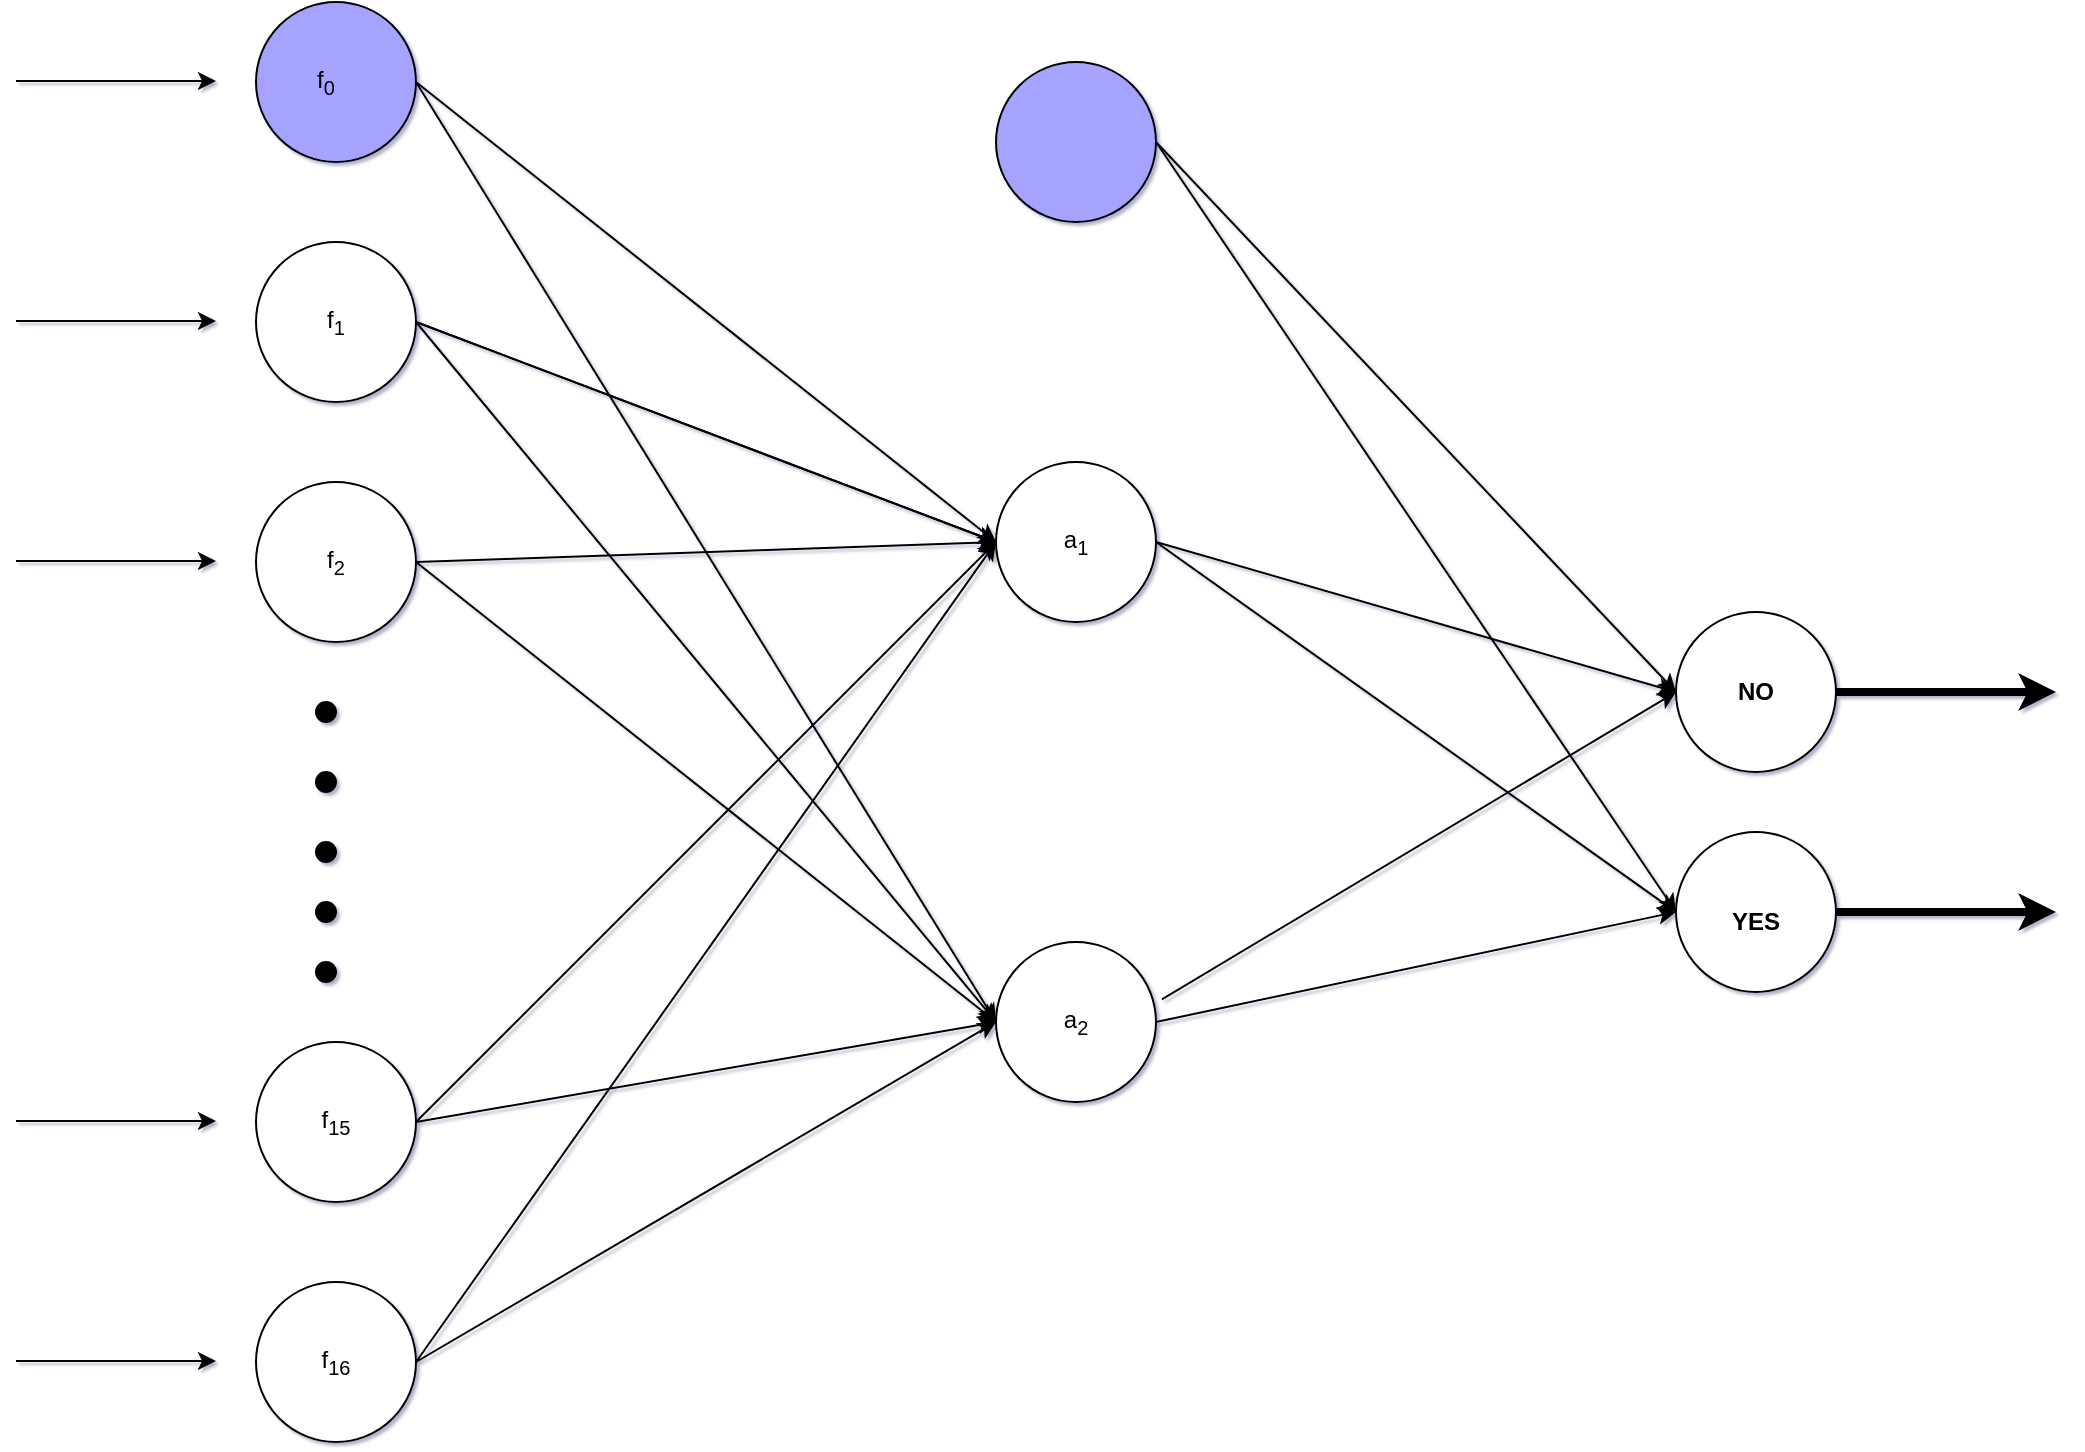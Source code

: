 <mxfile version="14.6.13" type="device"><diagram id="kBEdEl6-EKCiRU6IMhuc" name="Page-1"><mxGraphModel dx="1447" dy="803" grid="0" gridSize="10" guides="1" tooltips="1" connect="1" arrows="1" fold="1" page="0" pageScale="1" pageWidth="850" pageHeight="1100" math="0" shadow="1"><root><mxCell id="0"/><mxCell id="1" parent="0"/><mxCell id="bZ22wSzp68CLQJnivixf-1" value="" style="ellipse;whiteSpace=wrap;html=1;aspect=fixed;fillColor=#A6A3FF;" vertex="1" parent="1"><mxGeometry x="150" y="160" width="80" height="80" as="geometry"/></mxCell><mxCell id="bZ22wSzp68CLQJnivixf-2" value="" style="ellipse;whiteSpace=wrap;html=1;aspect=fixed;" vertex="1" parent="1"><mxGeometry x="150" y="280" width="80" height="80" as="geometry"/></mxCell><mxCell id="bZ22wSzp68CLQJnivixf-3" value="" style="ellipse;whiteSpace=wrap;html=1;aspect=fixed;" vertex="1" parent="1"><mxGeometry x="150" y="400" width="80" height="80" as="geometry"/></mxCell><mxCell id="bZ22wSzp68CLQJnivixf-4" value="" style="ellipse;whiteSpace=wrap;html=1;aspect=fixed;" vertex="1" parent="1"><mxGeometry x="150" y="680" width="80" height="80" as="geometry"/></mxCell><mxCell id="bZ22wSzp68CLQJnivixf-5" value="" style="ellipse;whiteSpace=wrap;html=1;aspect=fixed;fillColor=#000000;" vertex="1" parent="1"><mxGeometry x="180" y="510" width="10" height="10" as="geometry"/></mxCell><mxCell id="bZ22wSzp68CLQJnivixf-8" value="" style="ellipse;whiteSpace=wrap;html=1;aspect=fixed;fillColor=#000000;" vertex="1" parent="1"><mxGeometry x="180" y="545" width="10" height="10" as="geometry"/></mxCell><mxCell id="bZ22wSzp68CLQJnivixf-9" value="" style="ellipse;whiteSpace=wrap;html=1;aspect=fixed;fillColor=#000000;" vertex="1" parent="1"><mxGeometry x="180" y="580" width="10" height="10" as="geometry"/></mxCell><mxCell id="bZ22wSzp68CLQJnivixf-10" value="" style="ellipse;whiteSpace=wrap;html=1;aspect=fixed;fillColor=#000000;" vertex="1" parent="1"><mxGeometry x="180" y="610" width="10" height="10" as="geometry"/></mxCell><mxCell id="bZ22wSzp68CLQJnivixf-11" value="" style="ellipse;whiteSpace=wrap;html=1;aspect=fixed;fillColor=#000000;" vertex="1" parent="1"><mxGeometry x="180" y="640" width="10" height="10" as="geometry"/></mxCell><mxCell id="bZ22wSzp68CLQJnivixf-12" value="" style="ellipse;whiteSpace=wrap;html=1;aspect=fixed;" vertex="1" parent="1"><mxGeometry x="150" y="800" width="80" height="80" as="geometry"/></mxCell><mxCell id="bZ22wSzp68CLQJnivixf-13" value="f&lt;sub&gt;2&lt;/sub&gt;" style="text;html=1;strokeColor=none;fillColor=none;align=center;verticalAlign=middle;whiteSpace=wrap;rounded=0;" vertex="1" parent="1"><mxGeometry x="170" y="430" width="40" height="20" as="geometry"/></mxCell><mxCell id="bZ22wSzp68CLQJnivixf-15" value="f&lt;sub&gt;0&lt;/sub&gt;" style="text;html=1;strokeColor=none;fillColor=none;align=center;verticalAlign=middle;whiteSpace=wrap;rounded=0;" vertex="1" parent="1"><mxGeometry x="165" y="190" width="40" height="20" as="geometry"/></mxCell><mxCell id="bZ22wSzp68CLQJnivixf-16" value="f&lt;sub&gt;1&lt;/sub&gt;" style="text;html=1;strokeColor=none;fillColor=none;align=center;verticalAlign=middle;whiteSpace=wrap;rounded=0;" vertex="1" parent="1"><mxGeometry x="170" y="310" width="40" height="20" as="geometry"/></mxCell><mxCell id="bZ22wSzp68CLQJnivixf-17" value="f&lt;sub&gt;16&lt;/sub&gt;" style="text;html=1;strokeColor=none;fillColor=none;align=center;verticalAlign=middle;whiteSpace=wrap;rounded=0;" vertex="1" parent="1"><mxGeometry x="170" y="830" width="40" height="20" as="geometry"/></mxCell><mxCell id="bZ22wSzp68CLQJnivixf-18" value="f&lt;sub&gt;15&lt;/sub&gt;" style="text;html=1;strokeColor=none;fillColor=none;align=center;verticalAlign=middle;whiteSpace=wrap;rounded=0;" vertex="1" parent="1"><mxGeometry x="170" y="710" width="40" height="20" as="geometry"/></mxCell><mxCell id="bZ22wSzp68CLQJnivixf-19" value="" style="endArrow=classic;html=1;" edge="1" parent="1"><mxGeometry width="50" height="50" relative="1" as="geometry"><mxPoint x="30" y="199.5" as="sourcePoint"/><mxPoint x="130" y="199.5" as="targetPoint"/></mxGeometry></mxCell><mxCell id="bZ22wSzp68CLQJnivixf-20" value="" style="endArrow=classic;html=1;" edge="1" parent="1"><mxGeometry width="50" height="50" relative="1" as="geometry"><mxPoint x="30" y="319.5" as="sourcePoint"/><mxPoint x="130" y="319.5" as="targetPoint"/></mxGeometry></mxCell><mxCell id="bZ22wSzp68CLQJnivixf-21" value="" style="endArrow=classic;html=1;" edge="1" parent="1"><mxGeometry width="50" height="50" relative="1" as="geometry"><mxPoint x="30" y="439.5" as="sourcePoint"/><mxPoint x="130" y="439.5" as="targetPoint"/></mxGeometry></mxCell><mxCell id="bZ22wSzp68CLQJnivixf-22" value="" style="endArrow=classic;html=1;" edge="1" parent="1"><mxGeometry width="50" height="50" relative="1" as="geometry"><mxPoint x="30" y="719.5" as="sourcePoint"/><mxPoint x="130" y="719.5" as="targetPoint"/></mxGeometry></mxCell><mxCell id="bZ22wSzp68CLQJnivixf-23" value="" style="endArrow=classic;html=1;" edge="1" parent="1"><mxGeometry width="50" height="50" relative="1" as="geometry"><mxPoint x="30" y="839.5" as="sourcePoint"/><mxPoint x="130" y="839.5" as="targetPoint"/></mxGeometry></mxCell><mxCell id="bZ22wSzp68CLQJnivixf-24" value="" style="ellipse;whiteSpace=wrap;html=1;aspect=fixed;fillColor=#A6A3FF;" vertex="1" parent="1"><mxGeometry x="520" y="190" width="80" height="80" as="geometry"/></mxCell><mxCell id="bZ22wSzp68CLQJnivixf-25" value="" style="ellipse;whiteSpace=wrap;html=1;aspect=fixed;" vertex="1" parent="1"><mxGeometry x="520" y="390" width="80" height="80" as="geometry"/></mxCell><mxCell id="bZ22wSzp68CLQJnivixf-26" value="a&lt;sub&gt;2&lt;/sub&gt;" style="ellipse;whiteSpace=wrap;html=1;aspect=fixed;" vertex="1" parent="1"><mxGeometry x="520" y="630" width="80" height="80" as="geometry"/></mxCell><mxCell id="bZ22wSzp68CLQJnivixf-27" value="" style="ellipse;whiteSpace=wrap;html=1;aspect=fixed;" vertex="1" parent="1"><mxGeometry x="860" y="465" width="80" height="80" as="geometry"/></mxCell><mxCell id="bZ22wSzp68CLQJnivixf-28" value="" style="ellipse;whiteSpace=wrap;html=1;aspect=fixed;" vertex="1" parent="1"><mxGeometry x="860" y="575" width="80" height="80" as="geometry"/></mxCell><mxCell id="bZ22wSzp68CLQJnivixf-29" value="" style="endArrow=classic;html=1;exitX=1;exitY=0.5;exitDx=0;exitDy=0;entryX=0;entryY=0.5;entryDx=0;entryDy=0;" edge="1" parent="1" source="bZ22wSzp68CLQJnivixf-2" target="bZ22wSzp68CLQJnivixf-25"><mxGeometry width="50" height="50" relative="1" as="geometry"><mxPoint x="600" y="560" as="sourcePoint"/><mxPoint x="650" y="510" as="targetPoint"/></mxGeometry></mxCell><mxCell id="bZ22wSzp68CLQJnivixf-30" value="" style="endArrow=classic;html=1;exitX=1;exitY=0.5;exitDx=0;exitDy=0;entryX=0;entryY=0.5;entryDx=0;entryDy=0;" edge="1" parent="1" source="bZ22wSzp68CLQJnivixf-1" target="bZ22wSzp68CLQJnivixf-25"><mxGeometry width="50" height="50" relative="1" as="geometry"><mxPoint x="600" y="560" as="sourcePoint"/><mxPoint x="650" y="510" as="targetPoint"/></mxGeometry></mxCell><mxCell id="bZ22wSzp68CLQJnivixf-31" value="" style="endArrow=classic;html=1;exitX=1;exitY=0.5;exitDx=0;exitDy=0;entryX=0;entryY=0.5;entryDx=0;entryDy=0;" edge="1" parent="1" source="bZ22wSzp68CLQJnivixf-1" target="bZ22wSzp68CLQJnivixf-26"><mxGeometry width="50" height="50" relative="1" as="geometry"><mxPoint x="600" y="560" as="sourcePoint"/><mxPoint x="650" y="510" as="targetPoint"/></mxGeometry></mxCell><mxCell id="bZ22wSzp68CLQJnivixf-32" value="" style="endArrow=classic;html=1;exitX=1;exitY=0.5;exitDx=0;exitDy=0;entryX=0;entryY=0.5;entryDx=0;entryDy=0;" edge="1" parent="1" source="bZ22wSzp68CLQJnivixf-2" target="bZ22wSzp68CLQJnivixf-25"><mxGeometry width="50" height="50" relative="1" as="geometry"><mxPoint x="600" y="560" as="sourcePoint"/><mxPoint x="650" y="510" as="targetPoint"/></mxGeometry></mxCell><mxCell id="bZ22wSzp68CLQJnivixf-33" value="" style="endArrow=classic;html=1;exitX=1;exitY=0.5;exitDx=0;exitDy=0;entryX=0;entryY=0.5;entryDx=0;entryDy=0;" edge="1" parent="1" source="bZ22wSzp68CLQJnivixf-3" target="bZ22wSzp68CLQJnivixf-25"><mxGeometry width="50" height="50" relative="1" as="geometry"><mxPoint x="600" y="560" as="sourcePoint"/><mxPoint x="650" y="510" as="targetPoint"/></mxGeometry></mxCell><mxCell id="bZ22wSzp68CLQJnivixf-34" value="" style="endArrow=classic;html=1;exitX=1;exitY=0.5;exitDx=0;exitDy=0;entryX=0;entryY=0.5;entryDx=0;entryDy=0;" edge="1" parent="1" source="bZ22wSzp68CLQJnivixf-2" target="bZ22wSzp68CLQJnivixf-26"><mxGeometry width="50" height="50" relative="1" as="geometry"><mxPoint x="260" y="370" as="sourcePoint"/><mxPoint x="650" y="510" as="targetPoint"/></mxGeometry></mxCell><mxCell id="bZ22wSzp68CLQJnivixf-35" value="" style="endArrow=classic;html=1;exitX=1;exitY=0.5;exitDx=0;exitDy=0;entryX=0;entryY=0.5;entryDx=0;entryDy=0;" edge="1" parent="1" source="bZ22wSzp68CLQJnivixf-3" target="bZ22wSzp68CLQJnivixf-26"><mxGeometry width="50" height="50" relative="1" as="geometry"><mxPoint x="600" y="560" as="sourcePoint"/><mxPoint x="650" y="510" as="targetPoint"/></mxGeometry></mxCell><mxCell id="bZ22wSzp68CLQJnivixf-36" value="" style="endArrow=classic;html=1;exitX=1;exitY=0.5;exitDx=0;exitDy=0;entryX=0;entryY=0.5;entryDx=0;entryDy=0;" edge="1" parent="1" source="bZ22wSzp68CLQJnivixf-4" target="bZ22wSzp68CLQJnivixf-25"><mxGeometry width="50" height="50" relative="1" as="geometry"><mxPoint x="600" y="560" as="sourcePoint"/><mxPoint x="650" y="510" as="targetPoint"/></mxGeometry></mxCell><mxCell id="bZ22wSzp68CLQJnivixf-37" value="" style="endArrow=classic;html=1;exitX=1;exitY=0.5;exitDx=0;exitDy=0;entryX=0;entryY=0.5;entryDx=0;entryDy=0;" edge="1" parent="1" source="bZ22wSzp68CLQJnivixf-4" target="bZ22wSzp68CLQJnivixf-26"><mxGeometry width="50" height="50" relative="1" as="geometry"><mxPoint x="600" y="560" as="sourcePoint"/><mxPoint x="470" y="690" as="targetPoint"/></mxGeometry></mxCell><mxCell id="bZ22wSzp68CLQJnivixf-38" value="" style="endArrow=classic;html=1;exitX=1;exitY=0.5;exitDx=0;exitDy=0;entryX=0;entryY=0.5;entryDx=0;entryDy=0;" edge="1" parent="1" source="bZ22wSzp68CLQJnivixf-12" target="bZ22wSzp68CLQJnivixf-25"><mxGeometry width="50" height="50" relative="1" as="geometry"><mxPoint x="600" y="560" as="sourcePoint"/><mxPoint x="650" y="510" as="targetPoint"/></mxGeometry></mxCell><mxCell id="bZ22wSzp68CLQJnivixf-39" value="" style="endArrow=classic;html=1;exitX=1;exitY=0.5;exitDx=0;exitDy=0;entryX=0;entryY=0.5;entryDx=0;entryDy=0;" edge="1" parent="1" source="bZ22wSzp68CLQJnivixf-12" target="bZ22wSzp68CLQJnivixf-26"><mxGeometry width="50" height="50" relative="1" as="geometry"><mxPoint x="600" y="560" as="sourcePoint"/><mxPoint x="650" y="510" as="targetPoint"/></mxGeometry></mxCell><mxCell id="bZ22wSzp68CLQJnivixf-40" value="" style="endArrow=classic;html=1;exitX=1;exitY=0.5;exitDx=0;exitDy=0;entryX=0;entryY=0.5;entryDx=0;entryDy=0;" edge="1" parent="1" source="bZ22wSzp68CLQJnivixf-24" target="bZ22wSzp68CLQJnivixf-27"><mxGeometry width="50" height="50" relative="1" as="geometry"><mxPoint x="600" y="560" as="sourcePoint"/><mxPoint x="780" y="400" as="targetPoint"/></mxGeometry></mxCell><mxCell id="bZ22wSzp68CLQJnivixf-41" value="" style="endArrow=classic;html=1;exitX=1;exitY=0.5;exitDx=0;exitDy=0;entryX=0;entryY=0.5;entryDx=0;entryDy=0;" edge="1" parent="1" source="bZ22wSzp68CLQJnivixf-25" target="bZ22wSzp68CLQJnivixf-27"><mxGeometry width="50" height="50" relative="1" as="geometry"><mxPoint x="600" y="560" as="sourcePoint"/><mxPoint x="650" y="510" as="targetPoint"/></mxGeometry></mxCell><mxCell id="bZ22wSzp68CLQJnivixf-42" value="" style="endArrow=classic;html=1;exitX=1.037;exitY=0.358;exitDx=0;exitDy=0;exitPerimeter=0;entryX=0;entryY=0.5;entryDx=0;entryDy=0;" edge="1" parent="1" source="bZ22wSzp68CLQJnivixf-26" target="bZ22wSzp68CLQJnivixf-27"><mxGeometry width="50" height="50" relative="1" as="geometry"><mxPoint x="600" y="560" as="sourcePoint"/><mxPoint x="760" y="430" as="targetPoint"/></mxGeometry></mxCell><mxCell id="bZ22wSzp68CLQJnivixf-43" value="" style="endArrow=classic;html=1;exitX=1;exitY=0.5;exitDx=0;exitDy=0;entryX=0;entryY=0.5;entryDx=0;entryDy=0;" edge="1" parent="1" source="bZ22wSzp68CLQJnivixf-24" target="bZ22wSzp68CLQJnivixf-28"><mxGeometry width="50" height="50" relative="1" as="geometry"><mxPoint x="600" y="560" as="sourcePoint"/><mxPoint x="650" y="510" as="targetPoint"/></mxGeometry></mxCell><mxCell id="bZ22wSzp68CLQJnivixf-44" value="" style="endArrow=classic;html=1;entryX=0;entryY=0.5;entryDx=0;entryDy=0;exitX=1;exitY=0.5;exitDx=0;exitDy=0;" edge="1" parent="1" source="bZ22wSzp68CLQJnivixf-25" target="bZ22wSzp68CLQJnivixf-28"><mxGeometry width="50" height="50" relative="1" as="geometry"><mxPoint x="550" y="510" as="sourcePoint"/><mxPoint x="650" y="510" as="targetPoint"/></mxGeometry></mxCell><mxCell id="bZ22wSzp68CLQJnivixf-45" value="" style="endArrow=classic;html=1;exitX=1;exitY=0.5;exitDx=0;exitDy=0;entryX=0;entryY=0.5;entryDx=0;entryDy=0;" edge="1" parent="1" source="bZ22wSzp68CLQJnivixf-26" target="bZ22wSzp68CLQJnivixf-28"><mxGeometry width="50" height="50" relative="1" as="geometry"><mxPoint x="600" y="560" as="sourcePoint"/><mxPoint x="650" y="510" as="targetPoint"/></mxGeometry></mxCell><mxCell id="bZ22wSzp68CLQJnivixf-47" value="" style="endArrow=classic;html=1;exitX=1;exitY=0.5;exitDx=0;exitDy=0;rounded=0;strokeWidth=4;" edge="1" parent="1" source="bZ22wSzp68CLQJnivixf-27"><mxGeometry width="50" height="50" relative="1" as="geometry"><mxPoint x="600" y="560" as="sourcePoint"/><mxPoint x="1050" y="505" as="targetPoint"/></mxGeometry></mxCell><mxCell id="bZ22wSzp68CLQJnivixf-48" value="" style="endArrow=classic;html=1;exitX=1;exitY=0.5;exitDx=0;exitDy=0;strokeWidth=4;" edge="1" parent="1" source="bZ22wSzp68CLQJnivixf-28"><mxGeometry width="50" height="50" relative="1" as="geometry"><mxPoint x="940" y="620" as="sourcePoint"/><mxPoint x="1050" y="615" as="targetPoint"/></mxGeometry></mxCell><mxCell id="bZ22wSzp68CLQJnivixf-49" value="&lt;b&gt;YES&lt;/b&gt;" style="text;html=1;strokeColor=none;fillColor=none;align=center;verticalAlign=middle;whiteSpace=wrap;rounded=0;" vertex="1" parent="1"><mxGeometry x="880" y="610" width="40" height="20" as="geometry"/></mxCell><mxCell id="bZ22wSzp68CLQJnivixf-50" value="&lt;b&gt;NO&lt;/b&gt;" style="text;html=1;strokeColor=none;fillColor=none;align=center;verticalAlign=middle;whiteSpace=wrap;rounded=0;" vertex="1" parent="1"><mxGeometry x="880" y="495" width="40" height="20" as="geometry"/></mxCell><mxCell id="bZ22wSzp68CLQJnivixf-51" value="a&lt;sub&gt;1&lt;/sub&gt;" style="text;html=1;strokeColor=none;fillColor=none;align=center;verticalAlign=middle;whiteSpace=wrap;rounded=0;" vertex="1" parent="1"><mxGeometry x="540" y="420" width="40" height="20" as="geometry"/></mxCell></root></mxGraphModel></diagram></mxfile>